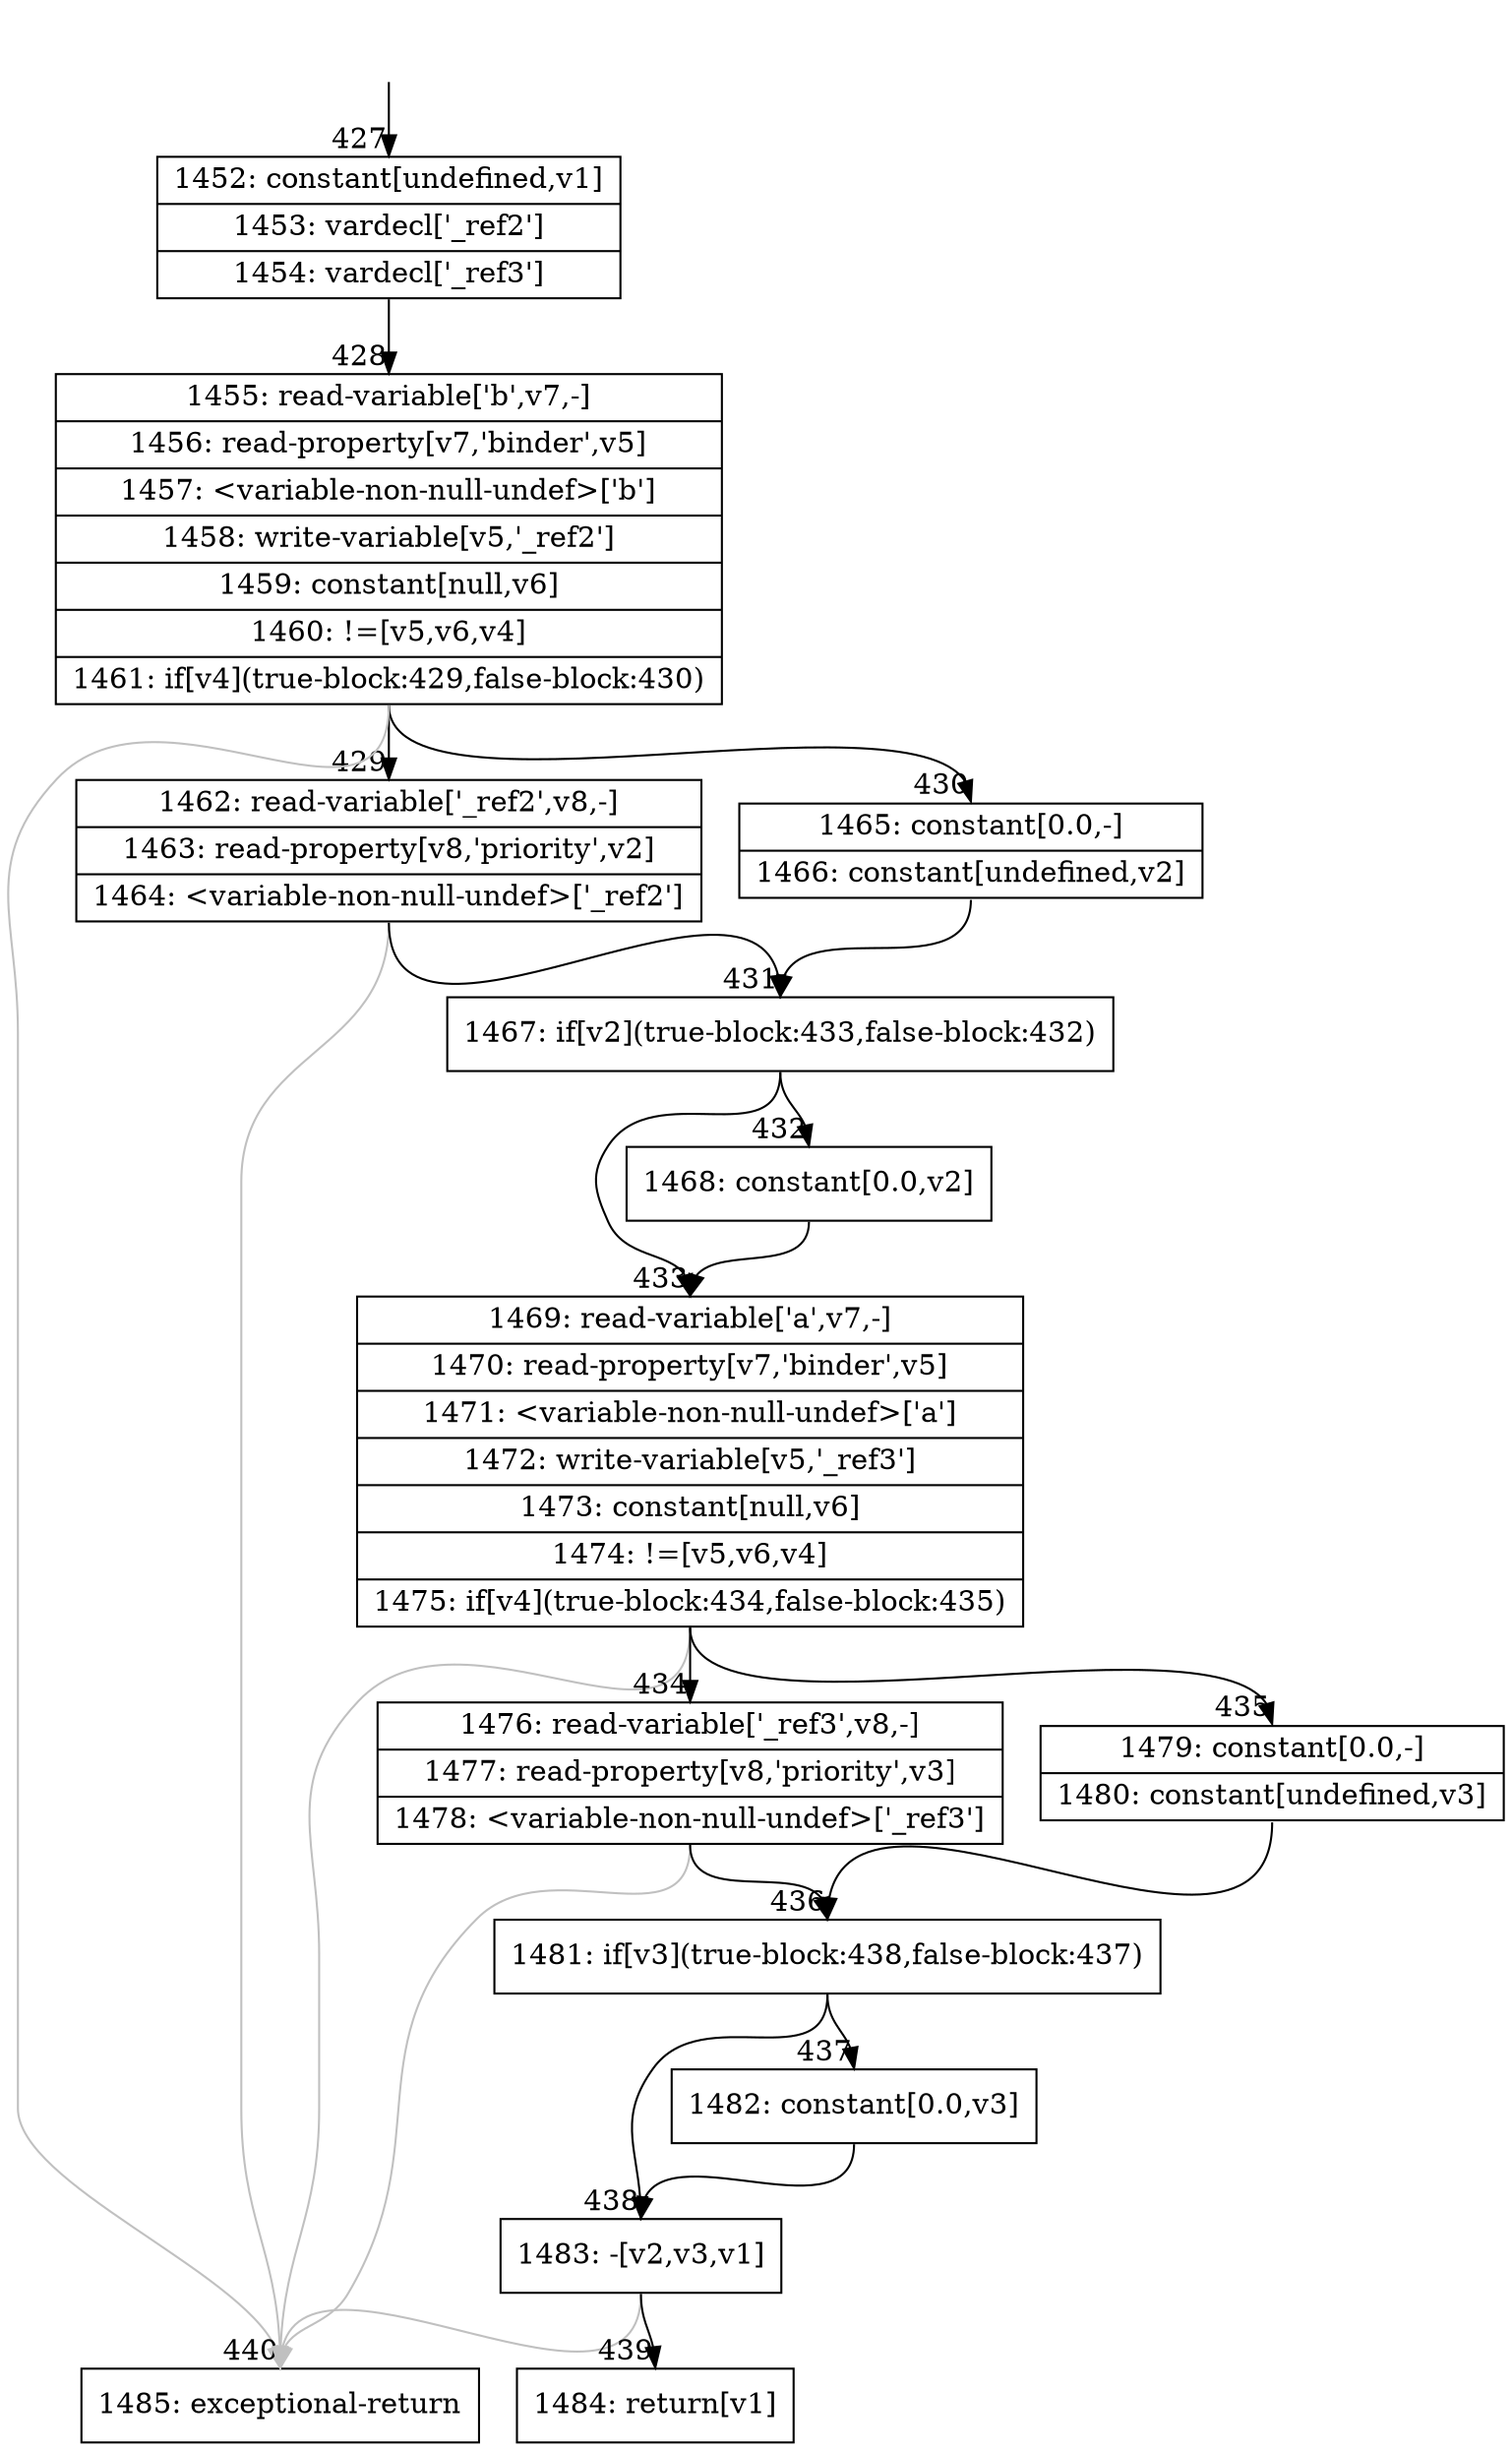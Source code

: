 digraph {
rankdir="TD"
BB_entry38[shape=none,label=""];
BB_entry38 -> BB427 [tailport=s, headport=n, headlabel="    427"]
BB427 [shape=record label="{1452: constant[undefined,v1]|1453: vardecl['_ref2']|1454: vardecl['_ref3']}" ] 
BB427 -> BB428 [tailport=s, headport=n, headlabel="      428"]
BB428 [shape=record label="{1455: read-variable['b',v7,-]|1456: read-property[v7,'binder',v5]|1457: \<variable-non-null-undef\>['b']|1458: write-variable[v5,'_ref2']|1459: constant[null,v6]|1460: !=[v5,v6,v4]|1461: if[v4](true-block:429,false-block:430)}" ] 
BB428 -> BB429 [tailport=s, headport=n, headlabel="      429"]
BB428 -> BB430 [tailport=s, headport=n, headlabel="      430"]
BB428 -> BB440 [tailport=s, headport=n, color=gray, headlabel="      440"]
BB429 [shape=record label="{1462: read-variable['_ref2',v8,-]|1463: read-property[v8,'priority',v2]|1464: \<variable-non-null-undef\>['_ref2']}" ] 
BB429 -> BB431 [tailport=s, headport=n, headlabel="      431"]
BB429 -> BB440 [tailport=s, headport=n, color=gray]
BB430 [shape=record label="{1465: constant[0.0,-]|1466: constant[undefined,v2]}" ] 
BB430 -> BB431 [tailport=s, headport=n]
BB431 [shape=record label="{1467: if[v2](true-block:433,false-block:432)}" ] 
BB431 -> BB433 [tailport=s, headport=n, headlabel="      433"]
BB431 -> BB432 [tailport=s, headport=n, headlabel="      432"]
BB432 [shape=record label="{1468: constant[0.0,v2]}" ] 
BB432 -> BB433 [tailport=s, headport=n]
BB433 [shape=record label="{1469: read-variable['a',v7,-]|1470: read-property[v7,'binder',v5]|1471: \<variable-non-null-undef\>['a']|1472: write-variable[v5,'_ref3']|1473: constant[null,v6]|1474: !=[v5,v6,v4]|1475: if[v4](true-block:434,false-block:435)}" ] 
BB433 -> BB434 [tailport=s, headport=n, headlabel="      434"]
BB433 -> BB435 [tailport=s, headport=n, headlabel="      435"]
BB433 -> BB440 [tailport=s, headport=n, color=gray]
BB434 [shape=record label="{1476: read-variable['_ref3',v8,-]|1477: read-property[v8,'priority',v3]|1478: \<variable-non-null-undef\>['_ref3']}" ] 
BB434 -> BB436 [tailport=s, headport=n, headlabel="      436"]
BB434 -> BB440 [tailport=s, headport=n, color=gray]
BB435 [shape=record label="{1479: constant[0.0,-]|1480: constant[undefined,v3]}" ] 
BB435 -> BB436 [tailport=s, headport=n]
BB436 [shape=record label="{1481: if[v3](true-block:438,false-block:437)}" ] 
BB436 -> BB438 [tailport=s, headport=n, headlabel="      438"]
BB436 -> BB437 [tailport=s, headport=n, headlabel="      437"]
BB437 [shape=record label="{1482: constant[0.0,v3]}" ] 
BB437 -> BB438 [tailport=s, headport=n]
BB438 [shape=record label="{1483: -[v2,v3,v1]}" ] 
BB438 -> BB439 [tailport=s, headport=n, headlabel="      439"]
BB438 -> BB440 [tailport=s, headport=n, color=gray]
BB439 [shape=record label="{1484: return[v1]}" ] 
BB440 [shape=record label="{1485: exceptional-return}" ] 
//#$~ 394
}
